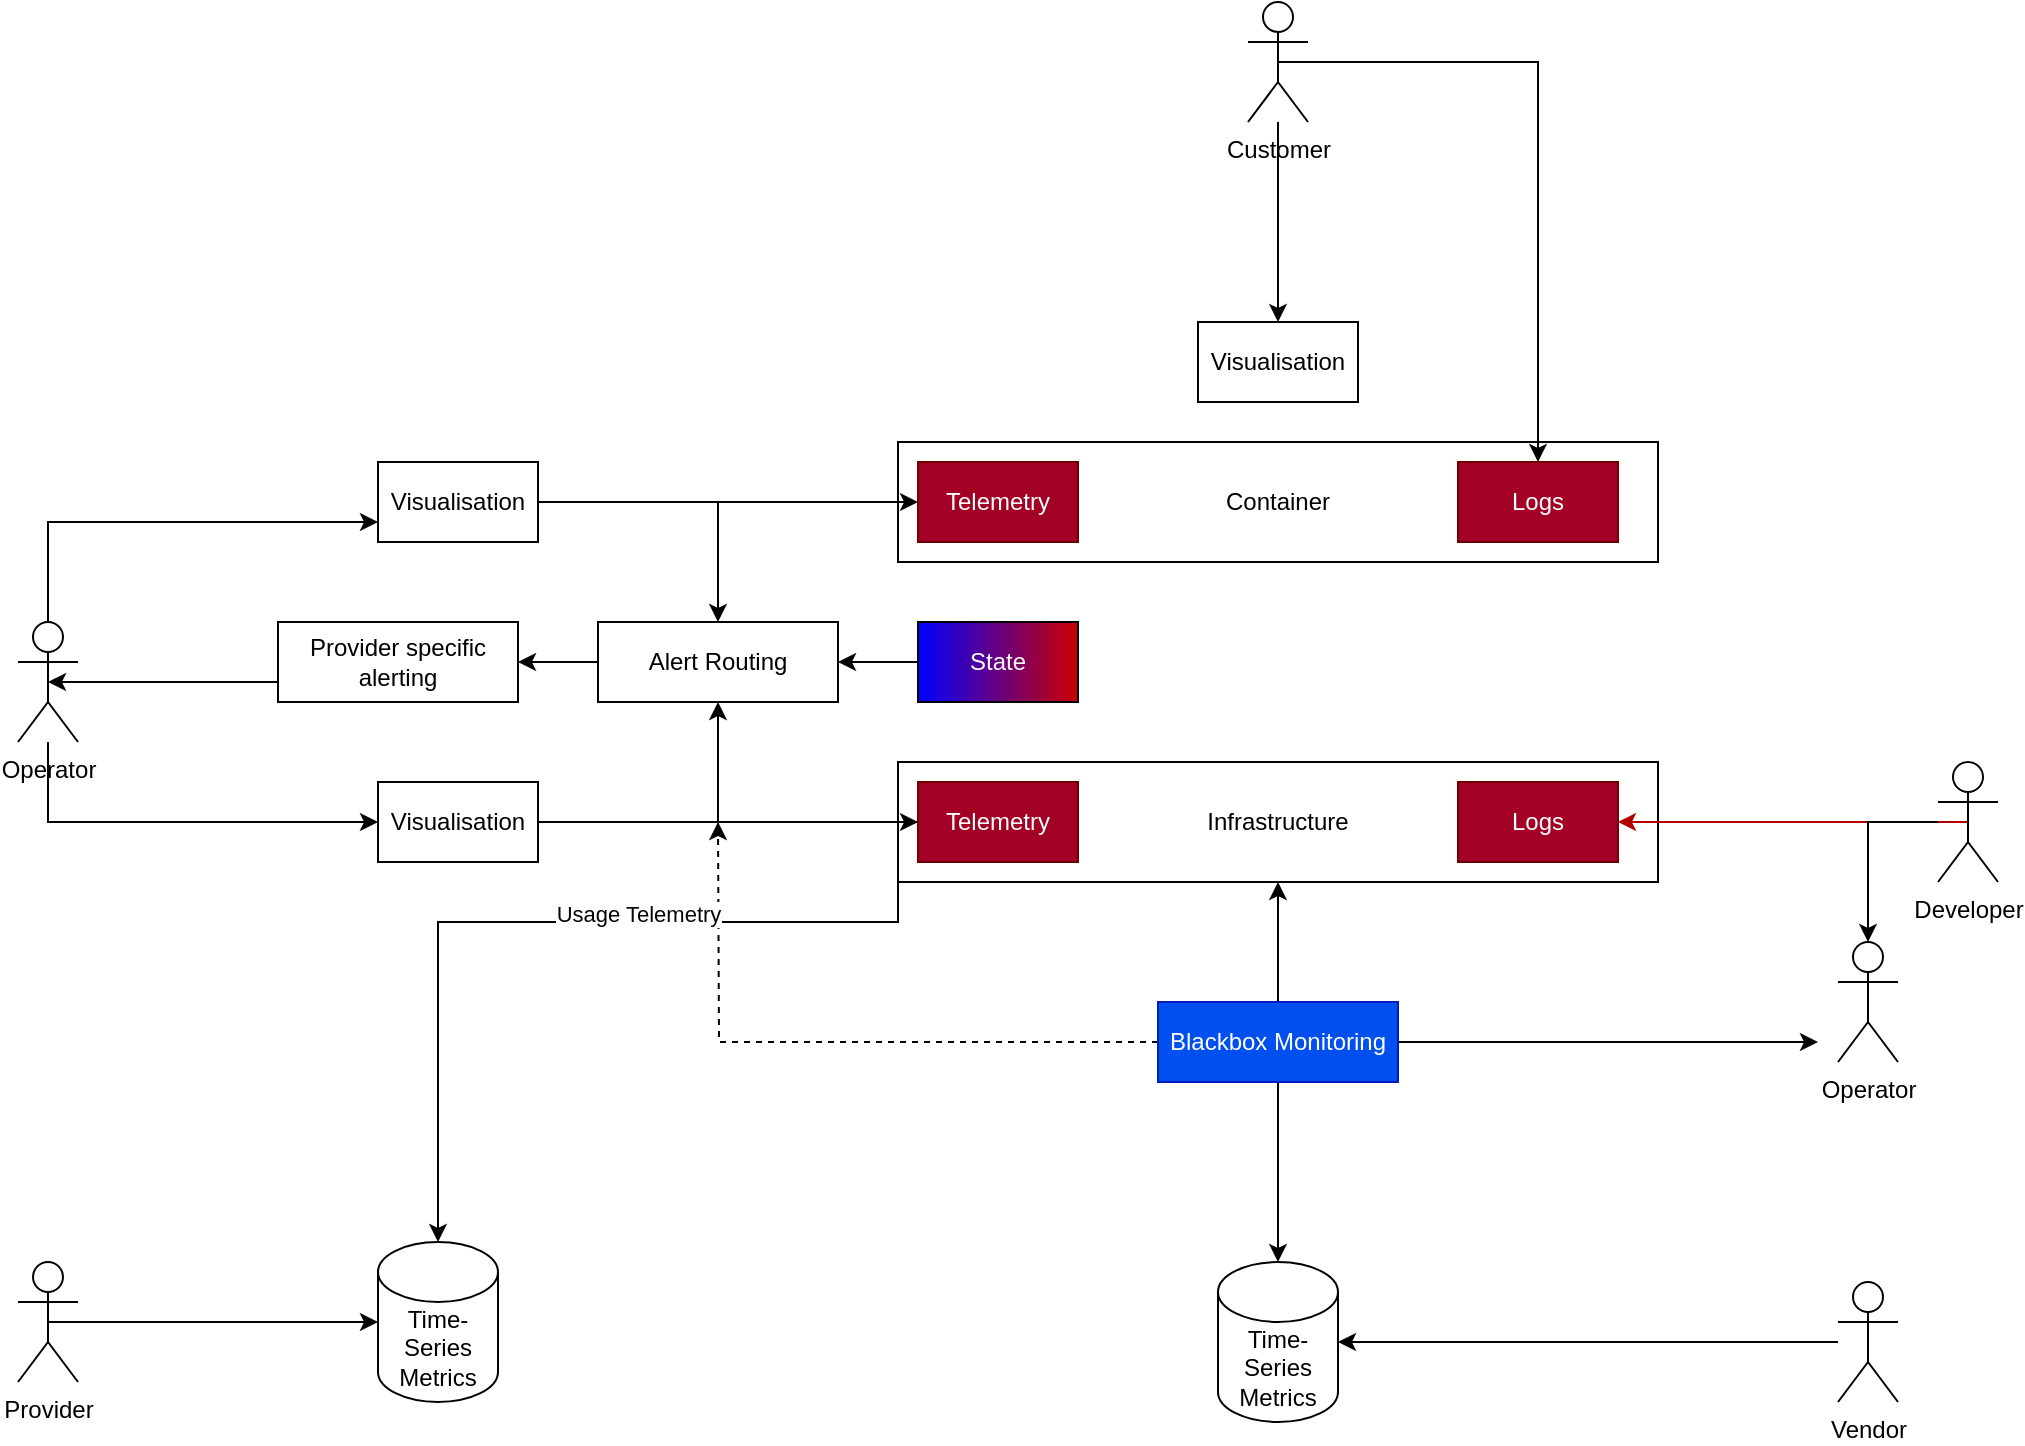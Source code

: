<mxfile version="14.1.8" type="device"><diagram id="AjT94W3z4Xf9KZP1o8u6" name="Overview"><mxGraphModel dx="1542" dy="1229" grid="1" gridSize="10" guides="1" tooltips="1" connect="1" arrows="1" fold="1" page="1" pageScale="1" pageWidth="1169" pageHeight="827" math="0" shadow="0"><root><mxCell id="V1QFih8eOr0Ivmi5izVj-0"/><mxCell id="V1QFih8eOr0Ivmi5izVj-1" parent="V1QFih8eOr0Ivmi5izVj-0"/><mxCell id="qhJm7rYPpHJNW437n4No-0" style="edgeStyle=orthogonalEdgeStyle;rounded=0;orthogonalLoop=1;jettySize=auto;html=1;exitX=0;exitY=0.5;exitDx=0;exitDy=0;entryX=0.5;entryY=0;entryDx=0;entryDy=0;" parent="V1QFih8eOr0Ivmi5izVj-1" source="qhJm7rYPpHJNW437n4No-1" target="qhJm7rYPpHJNW437n4No-15" edge="1"><mxGeometry relative="1" as="geometry"/></mxCell><mxCell id="qhJm7rYPpHJNW437n4No-1" value="Container" style="rounded=0;whiteSpace=wrap;html=1;" parent="V1QFih8eOr0Ivmi5izVj-1" vertex="1"><mxGeometry x="500" y="240" width="380" height="60" as="geometry"/></mxCell><mxCell id="qhJm7rYPpHJNW437n4No-2" value="Infrastructure" style="rounded=0;whiteSpace=wrap;html=1;" parent="V1QFih8eOr0Ivmi5izVj-1" vertex="1"><mxGeometry x="500" y="400" width="380" height="60" as="geometry"/></mxCell><mxCell id="qhJm7rYPpHJNW437n4No-3" style="edgeStyle=orthogonalEdgeStyle;rounded=0;orthogonalLoop=1;jettySize=auto;html=1;entryX=0.5;entryY=1;entryDx=0;entryDy=0;" parent="V1QFih8eOr0Ivmi5izVj-1" source="qhJm7rYPpHJNW437n4No-4" target="qhJm7rYPpHJNW437n4No-15" edge="1"><mxGeometry relative="1" as="geometry"/></mxCell><mxCell id="qhJm7rYPpHJNW437n4No-4" value="Telemetry" style="rounded=0;whiteSpace=wrap;html=1;fillColor=#a20025;strokeColor=#6F0000;fontColor=#ffffff;" parent="V1QFih8eOr0Ivmi5izVj-1" vertex="1"><mxGeometry x="510" y="410" width="80" height="40" as="geometry"/></mxCell><mxCell id="qhJm7rYPpHJNW437n4No-5" style="edgeStyle=orthogonalEdgeStyle;rounded=0;orthogonalLoop=1;jettySize=auto;html=1;exitX=0;exitY=0.5;exitDx=0;exitDy=0;entryX=1;entryY=0.5;entryDx=0;entryDy=0;" parent="V1QFih8eOr0Ivmi5izVj-1" source="qhJm7rYPpHJNW437n4No-6" target="qhJm7rYPpHJNW437n4No-15" edge="1"><mxGeometry relative="1" as="geometry"/></mxCell><mxCell id="qhJm7rYPpHJNW437n4No-6" value="State" style="rounded=0;whiteSpace=wrap;html=1;fillColor=#0000FF;gradientColor=#CC0000;gradientDirection=east;fontColor=#FAFAFA;" parent="V1QFih8eOr0Ivmi5izVj-1" vertex="1"><mxGeometry x="510" y="330" width="80" height="40" as="geometry"/></mxCell><mxCell id="qhJm7rYPpHJNW437n4No-7" value="Telemetry" style="rounded=0;whiteSpace=wrap;html=1;fillColor=#a20025;strokeColor=#6F0000;fontColor=#ffffff;" parent="V1QFih8eOr0Ivmi5izVj-1" vertex="1"><mxGeometry x="510" y="250" width="80" height="40" as="geometry"/></mxCell><mxCell id="qhJm7rYPpHJNW437n4No-8" style="edgeStyle=orthogonalEdgeStyle;rounded=0;orthogonalLoop=1;jettySize=auto;html=1;exitX=0.5;exitY=1;exitDx=0;exitDy=0;entryX=0.5;entryY=0;entryDx=0;entryDy=0;entryPerimeter=0;" parent="V1QFih8eOr0Ivmi5izVj-1" source="qhJm7rYPpHJNW437n4No-12" target="qhJm7rYPpHJNW437n4No-13" edge="1"><mxGeometry relative="1" as="geometry"/></mxCell><mxCell id="qhJm7rYPpHJNW437n4No-9" style="edgeStyle=orthogonalEdgeStyle;rounded=0;orthogonalLoop=1;jettySize=auto;html=1;exitX=1;exitY=0.5;exitDx=0;exitDy=0;" parent="V1QFih8eOr0Ivmi5izVj-1" source="qhJm7rYPpHJNW437n4No-12" edge="1"><mxGeometry relative="1" as="geometry"><mxPoint x="960" y="540" as="targetPoint"/></mxGeometry></mxCell><mxCell id="qhJm7rYPpHJNW437n4No-10" style="edgeStyle=orthogonalEdgeStyle;rounded=0;orthogonalLoop=1;jettySize=auto;html=1;exitX=0.5;exitY=0;exitDx=0;exitDy=0;" parent="V1QFih8eOr0Ivmi5izVj-1" source="qhJm7rYPpHJNW437n4No-12" target="qhJm7rYPpHJNW437n4No-2" edge="1"><mxGeometry relative="1" as="geometry"/></mxCell><mxCell id="qhJm7rYPpHJNW437n4No-11" style="edgeStyle=orthogonalEdgeStyle;rounded=0;orthogonalLoop=1;jettySize=auto;html=1;exitX=0;exitY=0.5;exitDx=0;exitDy=0;fontColor=#FAFAFA;dashed=1;" parent="V1QFih8eOr0Ivmi5izVj-1" source="qhJm7rYPpHJNW437n4No-12" edge="1"><mxGeometry relative="1" as="geometry"><mxPoint x="410" y="430" as="targetPoint"/></mxGeometry></mxCell><mxCell id="qhJm7rYPpHJNW437n4No-12" value="Blackbox Monitoring" style="rounded=0;whiteSpace=wrap;html=1;fillColor=#0050ef;strokeColor=#001DBC;fontColor=#ffffff;" parent="V1QFih8eOr0Ivmi5izVj-1" vertex="1"><mxGeometry x="630" y="520" width="120" height="40" as="geometry"/></mxCell><mxCell id="qhJm7rYPpHJNW437n4No-13" value="Time-Series Metrics" style="shape=cylinder3;whiteSpace=wrap;html=1;boundedLbl=1;backgroundOutline=1;size=15;" parent="V1QFih8eOr0Ivmi5izVj-1" vertex="1"><mxGeometry x="660" y="650" width="60" height="80" as="geometry"/></mxCell><mxCell id="qhJm7rYPpHJNW437n4No-14" style="edgeStyle=orthogonalEdgeStyle;rounded=0;orthogonalLoop=1;jettySize=auto;html=1;exitX=0;exitY=0.5;exitDx=0;exitDy=0;entryX=1;entryY=0.5;entryDx=0;entryDy=0;" parent="V1QFih8eOr0Ivmi5izVj-1" source="qhJm7rYPpHJNW437n4No-15" target="qhJm7rYPpHJNW437n4No-16" edge="1"><mxGeometry relative="1" as="geometry"/></mxCell><mxCell id="qhJm7rYPpHJNW437n4No-15" value="Alert Routing" style="rounded=0;whiteSpace=wrap;html=1;" parent="V1QFih8eOr0Ivmi5izVj-1" vertex="1"><mxGeometry x="350" y="330" width="120" height="40" as="geometry"/></mxCell><mxCell id="qhJm7rYPpHJNW437n4No-16" value="Provider specific alerting" style="rounded=0;whiteSpace=wrap;html=1;" parent="V1QFih8eOr0Ivmi5izVj-1" vertex="1"><mxGeometry x="190" y="330" width="120" height="40" as="geometry"/></mxCell><mxCell id="qhJm7rYPpHJNW437n4No-17" style="edgeStyle=orthogonalEdgeStyle;rounded=0;orthogonalLoop=1;jettySize=auto;html=1;exitX=1;exitY=0.5;exitDx=0;exitDy=0;" parent="V1QFih8eOr0Ivmi5izVj-1" source="qhJm7rYPpHJNW437n4No-18" edge="1"><mxGeometry relative="1" as="geometry"><mxPoint x="510" y="430" as="targetPoint"/></mxGeometry></mxCell><mxCell id="qhJm7rYPpHJNW437n4No-18" value="Visualisation" style="rounded=0;whiteSpace=wrap;html=1;" parent="V1QFih8eOr0Ivmi5izVj-1" vertex="1"><mxGeometry x="240" y="410" width="80" height="40" as="geometry"/></mxCell><mxCell id="qhJm7rYPpHJNW437n4No-19" style="edgeStyle=orthogonalEdgeStyle;rounded=0;orthogonalLoop=1;jettySize=auto;html=1;exitX=1;exitY=0.5;exitDx=0;exitDy=0;entryX=0;entryY=0.5;entryDx=0;entryDy=0;" parent="V1QFih8eOr0Ivmi5izVj-1" source="qhJm7rYPpHJNW437n4No-20" target="qhJm7rYPpHJNW437n4No-7" edge="1"><mxGeometry relative="1" as="geometry"/></mxCell><mxCell id="qhJm7rYPpHJNW437n4No-20" value="Visualisation" style="rounded=0;whiteSpace=wrap;html=1;" parent="V1QFih8eOr0Ivmi5izVj-1" vertex="1"><mxGeometry x="240" y="250" width="80" height="40" as="geometry"/></mxCell><mxCell id="qhJm7rYPpHJNW437n4No-21" value="Visualisation" style="rounded=0;whiteSpace=wrap;html=1;" parent="V1QFih8eOr0Ivmi5izVj-1" vertex="1"><mxGeometry x="650" y="180" width="80" height="40" as="geometry"/></mxCell><mxCell id="qhJm7rYPpHJNW437n4No-22" style="edgeStyle=orthogonalEdgeStyle;rounded=0;orthogonalLoop=1;jettySize=auto;html=1;exitX=0;exitY=0.75;exitDx=0;exitDy=0;entryX=0.5;entryY=0.5;entryDx=0;entryDy=0;entryPerimeter=0;" parent="V1QFih8eOr0Ivmi5izVj-1" source="qhJm7rYPpHJNW437n4No-16" target="qhJm7rYPpHJNW437n4No-25" edge="1"><mxGeometry relative="1" as="geometry"/></mxCell><mxCell id="qhJm7rYPpHJNW437n4No-23" style="edgeStyle=orthogonalEdgeStyle;rounded=0;orthogonalLoop=1;jettySize=auto;html=1;exitX=0.5;exitY=0;exitDx=0;exitDy=0;exitPerimeter=0;entryX=0;entryY=0.75;entryDx=0;entryDy=0;" parent="V1QFih8eOr0Ivmi5izVj-1" source="qhJm7rYPpHJNW437n4No-25" target="qhJm7rYPpHJNW437n4No-20" edge="1"><mxGeometry relative="1" as="geometry"/></mxCell><mxCell id="qhJm7rYPpHJNW437n4No-24" style="edgeStyle=orthogonalEdgeStyle;rounded=0;orthogonalLoop=1;jettySize=auto;html=1;entryX=0;entryY=0.5;entryDx=0;entryDy=0;" parent="V1QFih8eOr0Ivmi5izVj-1" source="qhJm7rYPpHJNW437n4No-25" target="qhJm7rYPpHJNW437n4No-18" edge="1"><mxGeometry relative="1" as="geometry"><Array as="points"><mxPoint x="75" y="430"/></Array></mxGeometry></mxCell><mxCell id="qhJm7rYPpHJNW437n4No-25" value="Operator" style="shape=umlActor;verticalLabelPosition=bottom;verticalAlign=top;html=1;outlineConnect=0;" parent="V1QFih8eOr0Ivmi5izVj-1" vertex="1"><mxGeometry x="60" y="330" width="30" height="60" as="geometry"/></mxCell><mxCell id="qhJm7rYPpHJNW437n4No-26" value="Operator" style="shape=umlActor;verticalLabelPosition=bottom;verticalAlign=top;html=1;outlineConnect=0;" parent="V1QFih8eOr0Ivmi5izVj-1" vertex="1"><mxGeometry x="970" y="490" width="30" height="60" as="geometry"/></mxCell><mxCell id="qhJm7rYPpHJNW437n4No-27" style="edgeStyle=orthogonalEdgeStyle;rounded=0;orthogonalLoop=1;jettySize=auto;html=1;entryX=0.5;entryY=0;entryDx=0;entryDy=0;" parent="V1QFih8eOr0Ivmi5izVj-1" source="qhJm7rYPpHJNW437n4No-29" target="qhJm7rYPpHJNW437n4No-21" edge="1"><mxGeometry relative="1" as="geometry"/></mxCell><mxCell id="qhJm7rYPpHJNW437n4No-28" style="edgeStyle=orthogonalEdgeStyle;rounded=0;orthogonalLoop=1;jettySize=auto;html=1;exitX=0.5;exitY=0.5;exitDx=0;exitDy=0;exitPerimeter=0;entryX=0.5;entryY=0;entryDx=0;entryDy=0;" parent="V1QFih8eOr0Ivmi5izVj-1" source="qhJm7rYPpHJNW437n4No-29" target="qhJm7rYPpHJNW437n4No-31" edge="1"><mxGeometry relative="1" as="geometry"/></mxCell><mxCell id="qhJm7rYPpHJNW437n4No-29" value="Customer" style="shape=umlActor;verticalLabelPosition=bottom;verticalAlign=top;html=1;outlineConnect=0;" parent="V1QFih8eOr0Ivmi5izVj-1" vertex="1"><mxGeometry x="675" y="20" width="30" height="60" as="geometry"/></mxCell><mxCell id="qhJm7rYPpHJNW437n4No-30" value="Logs" style="rounded=0;whiteSpace=wrap;html=1;fillColor=#a20025;strokeColor=#6F0000;fontColor=#ffffff;" parent="V1QFih8eOr0Ivmi5izVj-1" vertex="1"><mxGeometry x="780" y="410" width="80" height="40" as="geometry"/></mxCell><mxCell id="qhJm7rYPpHJNW437n4No-31" value="Logs" style="rounded=0;whiteSpace=wrap;html=1;fillColor=#a20025;strokeColor=#6F0000;fontColor=#ffffff;" parent="V1QFih8eOr0Ivmi5izVj-1" vertex="1"><mxGeometry x="780" y="250" width="80" height="40" as="geometry"/></mxCell><mxCell id="qhJm7rYPpHJNW437n4No-32" style="edgeStyle=orthogonalEdgeStyle;rounded=0;orthogonalLoop=1;jettySize=auto;html=1;exitX=0.5;exitY=0.5;exitDx=0;exitDy=0;exitPerimeter=0;entryX=1;entryY=0.5;entryDx=0;entryDy=0;fillColor=#e51400;strokeColor=#B20000;" parent="V1QFih8eOr0Ivmi5izVj-1" source="qhJm7rYPpHJNW437n4No-33" target="qhJm7rYPpHJNW437n4No-30" edge="1"><mxGeometry relative="1" as="geometry"/></mxCell><mxCell id="IpnWEpZSWdTDIKqYutMq-0" value="" style="edgeStyle=orthogonalEdgeStyle;rounded=0;orthogonalLoop=1;jettySize=auto;html=1;" edge="1" parent="V1QFih8eOr0Ivmi5izVj-1" source="qhJm7rYPpHJNW437n4No-33" target="qhJm7rYPpHJNW437n4No-26"><mxGeometry relative="1" as="geometry"/></mxCell><mxCell id="qhJm7rYPpHJNW437n4No-33" value="Developer" style="shape=umlActor;verticalLabelPosition=bottom;verticalAlign=top;html=1;outlineConnect=0;" parent="V1QFih8eOr0Ivmi5izVj-1" vertex="1"><mxGeometry x="1020" y="400" width="30" height="60" as="geometry"/></mxCell><mxCell id="4aBi_42AjQwiYJLRJ1tt-1" value="Time-Series Metrics" style="shape=cylinder3;whiteSpace=wrap;html=1;boundedLbl=1;backgroundOutline=1;size=15;" parent="V1QFih8eOr0Ivmi5izVj-1" vertex="1"><mxGeometry x="240" y="640" width="60" height="80" as="geometry"/></mxCell><mxCell id="4aBi_42AjQwiYJLRJ1tt-2" style="edgeStyle=orthogonalEdgeStyle;rounded=0;orthogonalLoop=1;jettySize=auto;html=1;exitX=0.5;exitY=0.5;exitDx=0;exitDy=0;exitPerimeter=0;entryX=0;entryY=0.5;entryDx=0;entryDy=0;entryPerimeter=0;fontColor=#FAFAFA;" parent="V1QFih8eOr0Ivmi5izVj-1" source="4aBi_42AjQwiYJLRJ1tt-3" target="4aBi_42AjQwiYJLRJ1tt-1" edge="1"><mxGeometry relative="1" as="geometry"/></mxCell><mxCell id="4aBi_42AjQwiYJLRJ1tt-3" value="Provider" style="shape=umlActor;verticalLabelPosition=bottom;verticalAlign=top;html=1;outlineConnect=0;" parent="V1QFih8eOr0Ivmi5izVj-1" vertex="1"><mxGeometry x="60" y="650" width="30" height="60" as="geometry"/></mxCell><mxCell id="LQiII8u2A213mhZDJdGO-0" style="edgeStyle=orthogonalEdgeStyle;rounded=0;orthogonalLoop=1;jettySize=auto;html=1;exitX=0.5;exitY=0;exitDx=0;exitDy=0;exitPerimeter=0;fontColor=#FAFAFA;entryX=0.5;entryY=0;entryDx=0;entryDy=0;entryPerimeter=0;" parent="V1QFih8eOr0Ivmi5izVj-1" edge="1"><mxGeometry relative="1" as="geometry"><mxPoint x="270" y="640" as="targetPoint"/><mxPoint x="500" y="430" as="sourcePoint"/><Array as="points"><mxPoint x="500" y="480"/><mxPoint x="270" y="480"/></Array></mxGeometry></mxCell><mxCell id="LQiII8u2A213mhZDJdGO-1" value="&lt;font color=&quot;#050505&quot;&gt;Usage Telemetry&lt;/font&gt;" style="edgeLabel;html=1;align=center;verticalAlign=middle;resizable=0;points=[];fontColor=#FAFAFA;" parent="LQiII8u2A213mhZDJdGO-0" vertex="1" connectable="0"><mxGeometry x="-0.182" y="-4" relative="1" as="geometry"><mxPoint as="offset"/></mxGeometry></mxCell><mxCell id="IpnWEpZSWdTDIKqYutMq-2" style="edgeStyle=orthogonalEdgeStyle;rounded=0;orthogonalLoop=1;jettySize=auto;html=1;" edge="1" parent="V1QFih8eOr0Ivmi5izVj-1" source="IpnWEpZSWdTDIKqYutMq-1" target="qhJm7rYPpHJNW437n4No-13"><mxGeometry relative="1" as="geometry"/></mxCell><mxCell id="IpnWEpZSWdTDIKqYutMq-1" value="Vendor" style="shape=umlActor;verticalLabelPosition=bottom;verticalAlign=top;html=1;outlineConnect=0;" vertex="1" parent="V1QFih8eOr0Ivmi5izVj-1"><mxGeometry x="970" y="660" width="30" height="60" as="geometry"/></mxCell></root></mxGraphModel></diagram></mxfile>